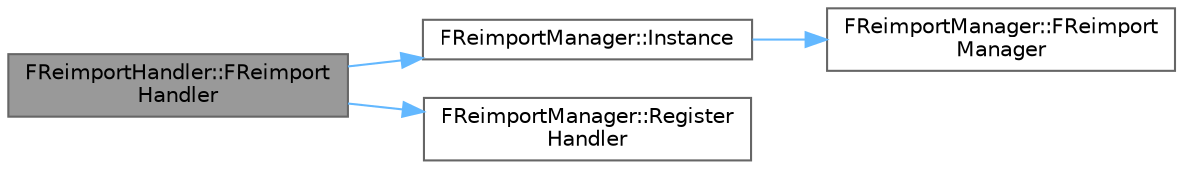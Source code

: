digraph "FReimportHandler::FReimportHandler"
{
 // INTERACTIVE_SVG=YES
 // LATEX_PDF_SIZE
  bgcolor="transparent";
  edge [fontname=Helvetica,fontsize=10,labelfontname=Helvetica,labelfontsize=10];
  node [fontname=Helvetica,fontsize=10,shape=box,height=0.2,width=0.4];
  rankdir="LR";
  Node1 [id="Node000001",label="FReimportHandler::FReimport\lHandler",height=0.2,width=0.4,color="gray40", fillcolor="grey60", style="filled", fontcolor="black",tooltip="Constructor."];
  Node1 -> Node2 [id="edge1_Node000001_Node000002",color="steelblue1",style="solid",tooltip=" "];
  Node2 [id="Node000002",label="FReimportManager::Instance",height=0.2,width=0.4,color="grey40", fillcolor="white", style="filled",URL="$d3/dc8/classFReimportManager.html#ace5c734824fb6febd26104fb6c3e53ad",tooltip="Singleton function, provides access to the only instance of the class."];
  Node2 -> Node3 [id="edge2_Node000002_Node000003",color="steelblue1",style="solid",tooltip=" "];
  Node3 [id="Node000003",label="FReimportManager::FReimport\lManager",height=0.2,width=0.4,color="grey40", fillcolor="white", style="filled",URL="$d3/dc8/classFReimportManager.html#a9b91ab7368e31302fffcb286bca1a94b",tooltip="Constructor."];
  Node1 -> Node4 [id="edge3_Node000001_Node000004",color="steelblue1",style="solid",tooltip=" "];
  Node4 [id="Node000004",label="FReimportManager::Register\lHandler",height=0.2,width=0.4,color="grey40", fillcolor="white", style="filled",URL="$d3/dc8/classFReimportManager.html#a3e096f0378b0b4f90a49648b05d24c5b",tooltip="Register a reimport handler with the manager."];
}
